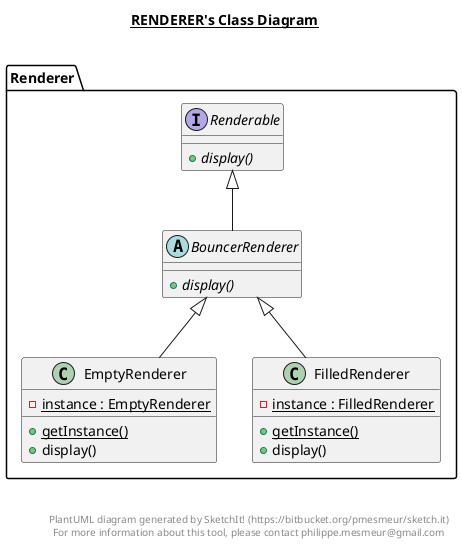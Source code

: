 @startuml

title __RENDERER's Class Diagram__\n

  package Renderer {
    abstract class BouncerRenderer {
        {abstract} + display()
    }
  }
  

  package Renderer {
    class EmptyRenderer {
        {static} - instance : EmptyRenderer
        {static} + getInstance()
        + display()
    }
  }
  

  package Renderer {
    class FilledRenderer {
        {static} - instance : FilledRenderer
        {static} + getInstance()
        + display()
    }
  }
  

  package Renderer {
    interface Renderable {
        {abstract} + display()
    }
  }
  

  BouncerRenderer -up-|> Renderable
  EmptyRenderer -up-|> BouncerRenderer
  FilledRenderer -up-|> BouncerRenderer


right footer


PlantUML diagram generated by SketchIt! (https://bitbucket.org/pmesmeur/sketch.it)
For more information about this tool, please contact philippe.mesmeur@gmail.com
endfooter

@enduml

